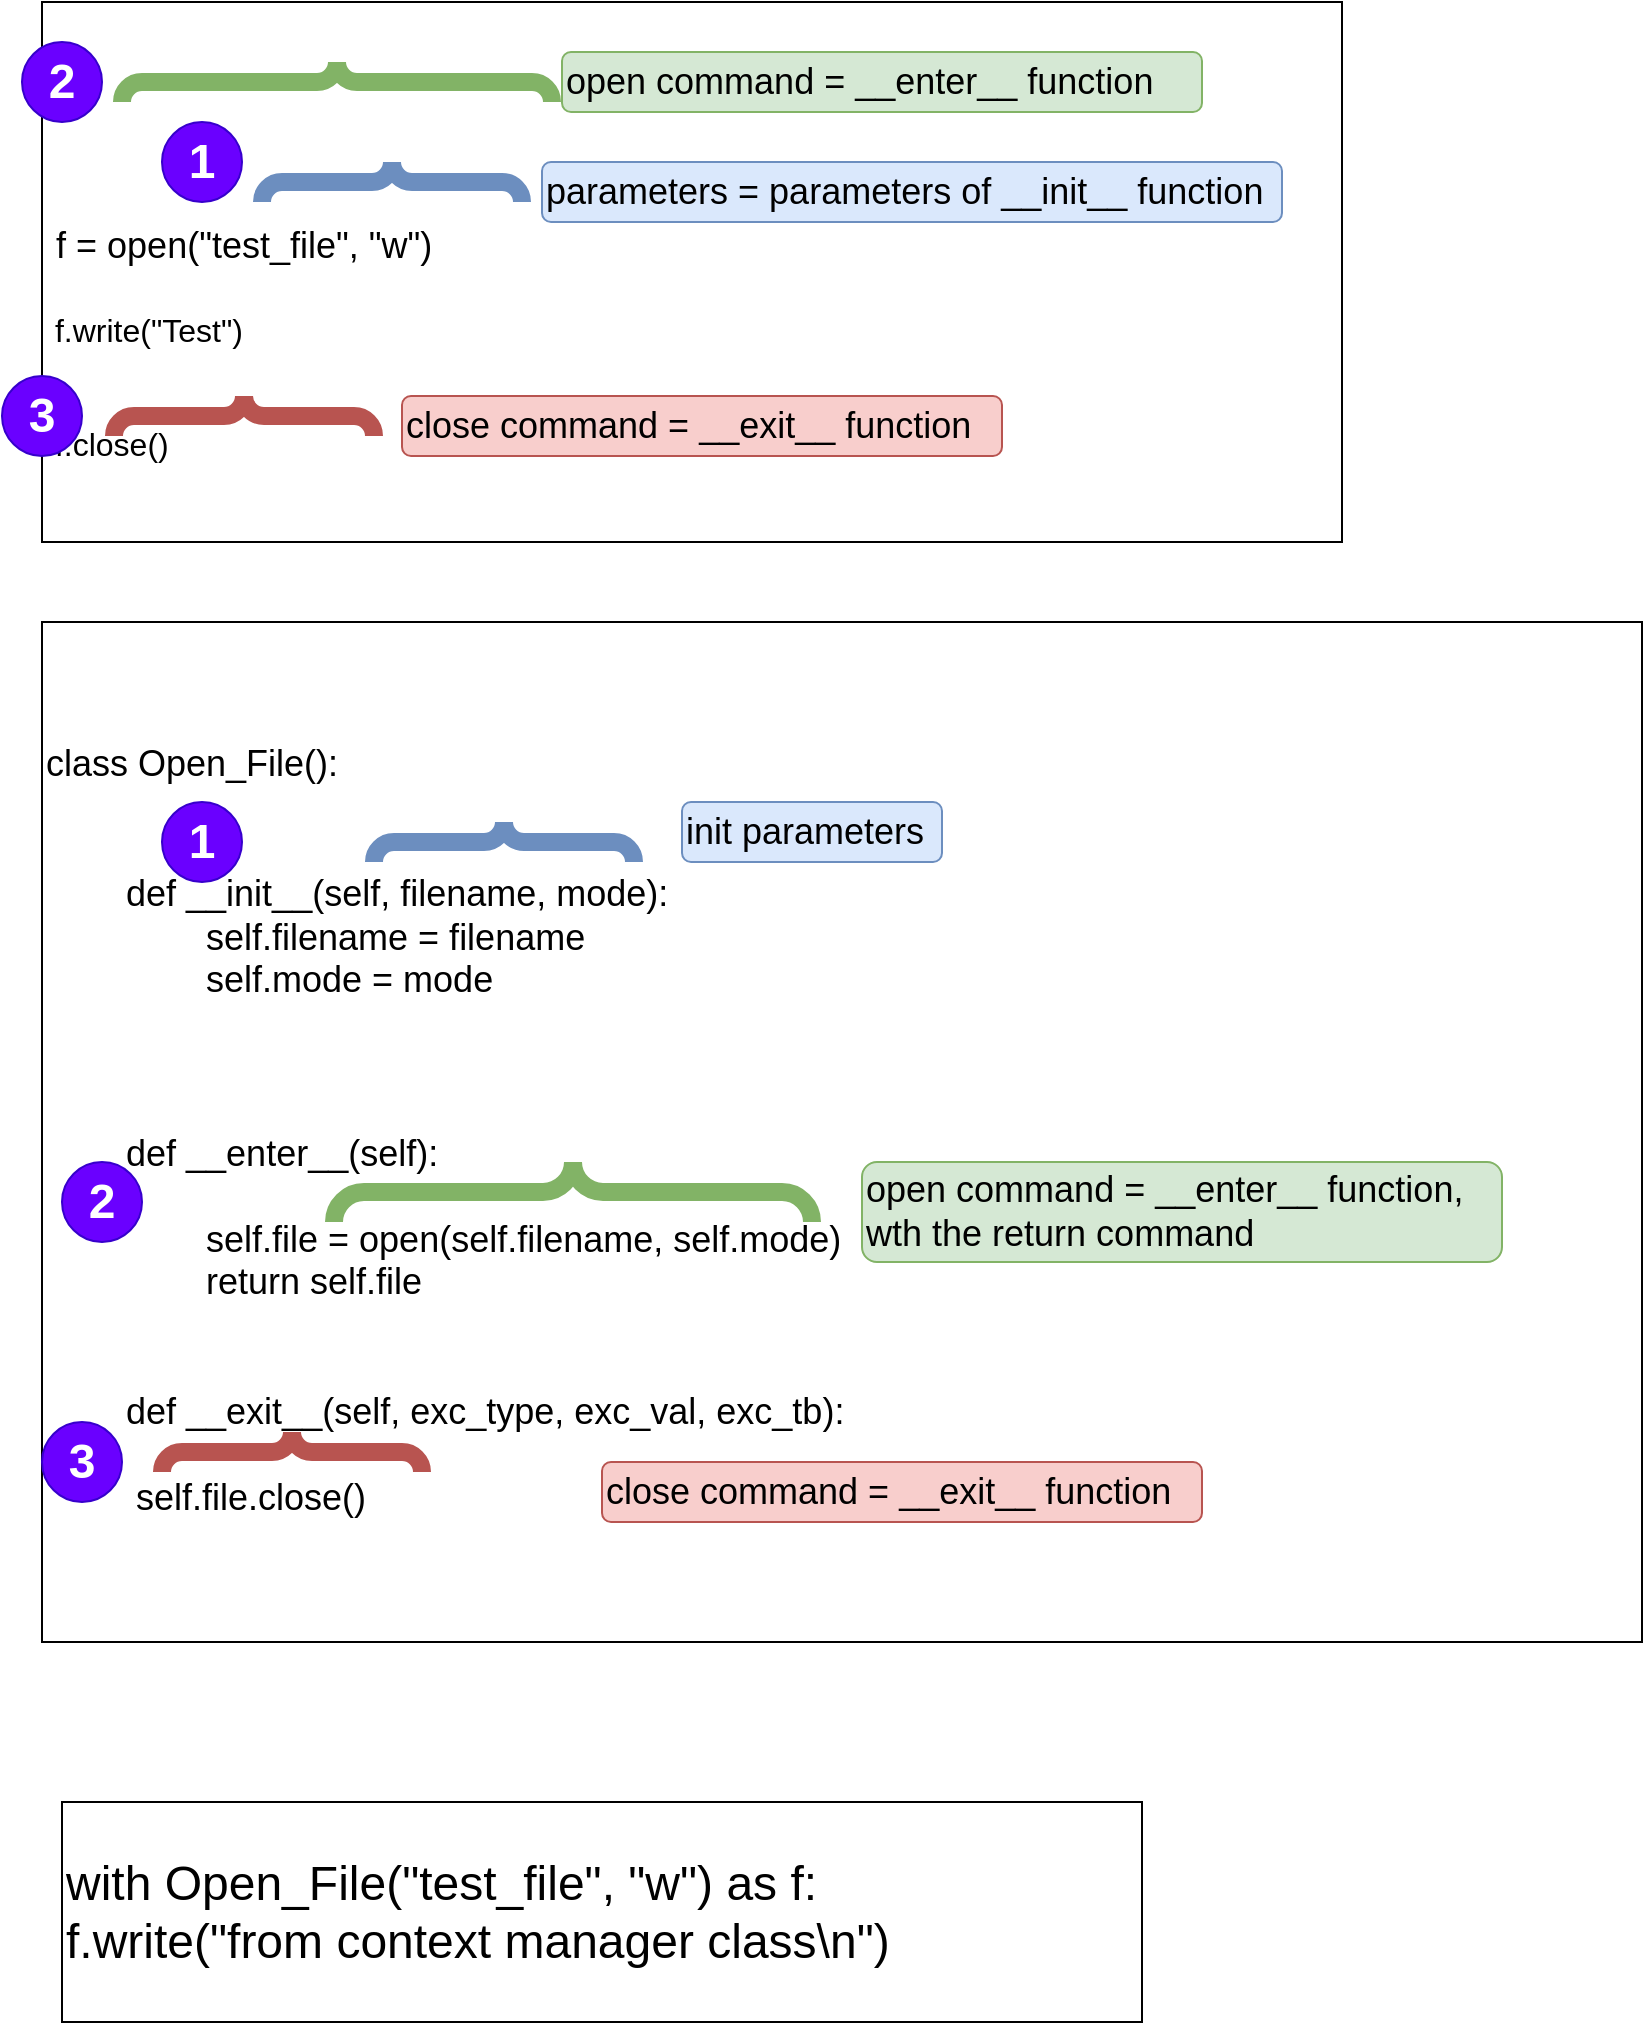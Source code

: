 <mxfile version="20.0.0" type="github">
  <diagram id="VbbVIq-V348GXafPitRY" name="Page-1">
    <mxGraphModel dx="1298" dy="764" grid="1" gridSize="10" guides="1" tooltips="1" connect="1" arrows="1" fold="1" page="1" pageScale="1" pageWidth="850" pageHeight="1100" math="0" shadow="0">
      <root>
        <mxCell id="0" />
        <mxCell id="1" parent="0" />
        <mxCell id="IrT5WvcMFTRGsWPWCH_t-1" value="&lt;div&gt;&lt;br&gt;&lt;/div&gt;&lt;div&gt;&lt;br&gt;&lt;/div&gt;&lt;div&gt;&lt;br&gt;&lt;/div&gt;&lt;div&gt;&lt;br&gt;&lt;/div&gt;&lt;div&gt;&lt;br&gt;&lt;/div&gt;&lt;div&gt;&lt;font style=&quot;font-size: 18px;&quot;&gt;&lt;span style=&quot;white-space: pre;&quot;&gt;	&lt;/span&gt;f = open(&quot;test_file&quot;, &quot;w&quot;)&amp;nbsp;&lt;/font&gt;&lt;/div&gt;&lt;div&gt;&lt;/div&gt;&lt;div&gt;&lt;font style=&quot;font-size: 18px;&quot;&gt;&lt;br&gt;&lt;/font&gt;&lt;/div&gt;&lt;div&gt;&lt;font size=&quot;3&quot;&gt;&lt;span style=&quot;white-space: pre;&quot;&gt;	&lt;/span&gt;f.write(&quot;Test&quot;)&lt;/font&gt;&lt;/div&gt;&lt;div&gt;&lt;font size=&quot;3&quot;&gt;&lt;br&gt;&lt;/font&gt;&lt;/div&gt;&lt;div&gt;&lt;font size=&quot;3&quot;&gt;&lt;br&gt;&lt;/font&gt;&lt;/div&gt;&lt;div&gt;&lt;font size=&quot;3&quot;&gt;&lt;span style=&quot;white-space: pre;&quot;&gt;	&lt;/span&gt;f.close()&lt;/font&gt;&lt;/div&gt;" style="rounded=0;whiteSpace=wrap;html=1;align=left;glass=0;" parent="1" vertex="1">
          <mxGeometry x="160" y="30" width="650" height="270" as="geometry" />
        </mxCell>
        <mxCell id="LbujWjfgCjVRlwxl8_q9-3" value="" style="verticalLabelPosition=bottom;shadow=0;dashed=0;align=center;html=1;verticalAlign=top;strokeWidth=9;shape=mxgraph.mockup.markup.curlyBrace;strokeColor=#6c8ebf;fontSize=18;fillColor=#dae8fc;" vertex="1" parent="1">
          <mxGeometry x="270" y="110" width="130" height="20" as="geometry" />
        </mxCell>
        <mxCell id="LbujWjfgCjVRlwxl8_q9-5" value="parameters = parameters of __init__ function" style="rounded=1;whiteSpace=wrap;html=1;fontSize=18;strokeWidth=1;align=left;fillColor=#dae8fc;strokeColor=#6c8ebf;" vertex="1" parent="1">
          <mxGeometry x="410" y="110" width="370" height="30" as="geometry" />
        </mxCell>
        <mxCell id="LbujWjfgCjVRlwxl8_q9-8" value="" style="verticalLabelPosition=bottom;shadow=0;dashed=0;align=center;html=1;verticalAlign=top;strokeWidth=9;shape=mxgraph.mockup.markup.curlyBrace;strokeColor=#82b366;fontSize=18;fillColor=#d5e8d4;" vertex="1" parent="1">
          <mxGeometry x="200" y="60" width="215" height="20" as="geometry" />
        </mxCell>
        <mxCell id="LbujWjfgCjVRlwxl8_q9-9" value="open command = __enter__ function" style="rounded=1;whiteSpace=wrap;html=1;fontSize=18;strokeWidth=1;align=left;fillColor=#d5e8d4;strokeColor=#82b366;" vertex="1" parent="1">
          <mxGeometry x="420" y="55" width="320" height="30" as="geometry" />
        </mxCell>
        <mxCell id="LbujWjfgCjVRlwxl8_q9-10" value="" style="verticalLabelPosition=bottom;shadow=0;dashed=0;align=center;html=1;verticalAlign=top;strokeWidth=9;shape=mxgraph.mockup.markup.curlyBrace;strokeColor=#b85450;fontSize=18;fillColor=#f8cecc;" vertex="1" parent="1">
          <mxGeometry x="196" y="227" width="130" height="20" as="geometry" />
        </mxCell>
        <mxCell id="LbujWjfgCjVRlwxl8_q9-11" value="close command = __exit__ function" style="rounded=1;whiteSpace=wrap;html=1;fontSize=18;strokeWidth=1;align=left;fillColor=#f8cecc;strokeColor=#b85450;" vertex="1" parent="1">
          <mxGeometry x="340" y="227" width="300" height="30" as="geometry" />
        </mxCell>
        <mxCell id="LbujWjfgCjVRlwxl8_q9-15" value="&lt;b&gt;&lt;font style=&quot;font-size: 24px;&quot;&gt;1&lt;/font&gt;&lt;/b&gt;" style="ellipse;whiteSpace=wrap;html=1;aspect=fixed;fontSize=18;strokeWidth=1;fillColor=#6a00ff;fontColor=#ffffff;strokeColor=#3700CC;" vertex="1" parent="1">
          <mxGeometry x="220" y="90" width="40" height="40" as="geometry" />
        </mxCell>
        <mxCell id="LbujWjfgCjVRlwxl8_q9-16" value="&lt;b&gt;&lt;font style=&quot;font-size: 24px;&quot;&gt;2&lt;/font&gt;&lt;/b&gt;" style="ellipse;whiteSpace=wrap;html=1;aspect=fixed;fontSize=18;strokeWidth=1;fillColor=#6a00ff;fontColor=#ffffff;strokeColor=#3700CC;" vertex="1" parent="1">
          <mxGeometry x="150" y="50" width="40" height="40" as="geometry" />
        </mxCell>
        <mxCell id="LbujWjfgCjVRlwxl8_q9-17" value="&lt;b&gt;&lt;font style=&quot;font-size: 24px;&quot;&gt;3&lt;/font&gt;&lt;/b&gt;" style="ellipse;whiteSpace=wrap;html=1;aspect=fixed;fontSize=18;strokeWidth=1;fillColor=#6a00ff;fontColor=#ffffff;strokeColor=#3700CC;" vertex="1" parent="1">
          <mxGeometry x="140" y="217" width="40" height="40" as="geometry" />
        </mxCell>
        <mxCell id="LbujWjfgCjVRlwxl8_q9-25" value="" style="group" vertex="1" connectable="0" parent="1">
          <mxGeometry x="160" y="340" width="800" height="510" as="geometry" />
        </mxCell>
        <mxCell id="LbujWjfgCjVRlwxl8_q9-24" value="&lt;div style=&quot;font-size: 18px;&quot;&gt;&lt;span style=&quot;background-color: initial;&quot;&gt;class Open_File():&lt;/span&gt;&lt;br&gt;&lt;/div&gt;&lt;div style=&quot;font-size: 18px;&quot;&gt;&lt;br&gt;&lt;/div&gt;&lt;div style=&quot;font-size: 18px;&quot;&gt;&lt;span style=&quot;&quot;&gt;	&lt;/span&gt;&lt;/div&gt;&lt;div style=&quot;font-size: 18px;&quot;&gt;&lt;br&gt;&lt;/div&gt;&lt;blockquote style=&quot;font-size: 18px; margin: 0px 0px 0px 40px; border: none; padding: 0px;&quot;&gt;&lt;div&gt;def __init__(self, filename, mode):&lt;/div&gt;&lt;/blockquote&gt;&lt;blockquote style=&quot;margin: 0 0 0 40px; border: none; padding: 0px;&quot;&gt;&lt;blockquote style=&quot;font-size: 18px; margin: 0px 0px 0px 40px; border: none; padding: 0px;&quot;&gt;&lt;div&gt;self.filename = filename&lt;/div&gt;&lt;/blockquote&gt;&lt;blockquote style=&quot;font-size: 18px; margin: 0px 0px 0px 40px; border: none; padding: 0px;&quot;&gt;&lt;div&gt;self.mode = mode&lt;/div&gt;&lt;/blockquote&gt;&lt;/blockquote&gt;&lt;div style=&quot;font-size: 18px;&quot;&gt;&lt;br&gt;&lt;/div&gt;&lt;div style=&quot;font-size: 18px;&quot;&gt;&lt;br&gt;&lt;/div&gt;&lt;div style=&quot;font-size: 18px;&quot;&gt;&lt;br&gt;&lt;/div&gt;&lt;blockquote style=&quot;font-size: 18px; margin: 0px 0px 0px 40px; border: none; padding: 0px;&quot;&gt;&lt;div&gt;def __enter__(self):&lt;/div&gt;&lt;div&gt;&lt;br&gt;&lt;/div&gt;&lt;/blockquote&gt;&lt;blockquote style=&quot;margin: 0 0 0 40px; border: none; padding: 0px;&quot;&gt;&lt;blockquote style=&quot;font-size: 18px; margin: 0px 0px 0px 40px; border: none; padding: 0px;&quot;&gt;&lt;div&gt;self.file = open(self.filename, self.mode)&lt;/div&gt;&lt;/blockquote&gt;&lt;blockquote style=&quot;font-size: 18px; margin: 0px 0px 0px 40px; border: none; padding: 0px;&quot;&gt;&lt;div&gt;return self.file&lt;/div&gt;&lt;/blockquote&gt;&lt;/blockquote&gt;&lt;div style=&quot;font-size: 18px;&quot;&gt;&lt;br&gt;&lt;/div&gt;&lt;div style=&quot;font-size: 18px;&quot;&gt;&lt;br&gt;&lt;/div&gt;&lt;blockquote style=&quot;font-size: 18px; margin: 0px 0px 0px 40px; border: none; padding: 0px;&quot;&gt;&lt;div&gt;def __exit__(self, exc_type, exc_val, exc_tb):&lt;/div&gt;&lt;div&gt;&lt;br&gt;&lt;/div&gt;&lt;div&gt;&lt;span style=&quot;&quot;&gt;	&lt;/span&gt;&lt;span style=&quot;white-space: pre;&quot;&gt;	&lt;/span&gt;self.file.close()&lt;/div&gt;&lt;/blockquote&gt;" style="rounded=0;whiteSpace=wrap;html=1;glass=0;fontSize=24;strokeWidth=1;align=left;" vertex="1" parent="LbujWjfgCjVRlwxl8_q9-25">
          <mxGeometry width="800" height="510" as="geometry" />
        </mxCell>
        <mxCell id="LbujWjfgCjVRlwxl8_q9-6" value="" style="verticalLabelPosition=bottom;shadow=0;dashed=0;align=center;html=1;verticalAlign=top;strokeWidth=9;shape=mxgraph.mockup.markup.curlyBrace;strokeColor=#6c8ebf;fontSize=18;fillColor=#dae8fc;" vertex="1" parent="LbujWjfgCjVRlwxl8_q9-25">
          <mxGeometry x="166" y="100" width="130" height="20" as="geometry" />
        </mxCell>
        <mxCell id="LbujWjfgCjVRlwxl8_q9-7" value="init parameters" style="rounded=1;whiteSpace=wrap;html=1;fontSize=18;strokeWidth=1;align=left;fillColor=#dae8fc;strokeColor=#6c8ebf;" vertex="1" parent="LbujWjfgCjVRlwxl8_q9-25">
          <mxGeometry x="320" y="90" width="130" height="30" as="geometry" />
        </mxCell>
        <mxCell id="LbujWjfgCjVRlwxl8_q9-12" value="" style="verticalLabelPosition=bottom;shadow=0;dashed=0;align=center;html=1;verticalAlign=top;strokeWidth=9;shape=mxgraph.mockup.markup.curlyBrace;strokeColor=#b85450;fontSize=18;fillColor=#f8cecc;" vertex="1" parent="LbujWjfgCjVRlwxl8_q9-25">
          <mxGeometry x="60" y="405" width="130" height="20" as="geometry" />
        </mxCell>
        <mxCell id="LbujWjfgCjVRlwxl8_q9-18" value="&lt;b&gt;&lt;font style=&quot;font-size: 24px;&quot;&gt;1&lt;/font&gt;&lt;/b&gt;" style="ellipse;whiteSpace=wrap;html=1;aspect=fixed;fontSize=18;strokeWidth=1;fillColor=#6a00ff;fontColor=#ffffff;strokeColor=#3700CC;" vertex="1" parent="LbujWjfgCjVRlwxl8_q9-25">
          <mxGeometry x="60" y="90" width="40" height="40" as="geometry" />
        </mxCell>
        <mxCell id="LbujWjfgCjVRlwxl8_q9-19" value="&lt;b&gt;&lt;font style=&quot;font-size: 24px;&quot;&gt;2&lt;/font&gt;&lt;/b&gt;" style="ellipse;whiteSpace=wrap;html=1;aspect=fixed;fontSize=18;strokeWidth=1;fillColor=#6a00ff;fontColor=#ffffff;strokeColor=#3700CC;" vertex="1" parent="LbujWjfgCjVRlwxl8_q9-25">
          <mxGeometry x="10" y="270" width="40" height="40" as="geometry" />
        </mxCell>
        <mxCell id="LbujWjfgCjVRlwxl8_q9-20" value="" style="verticalLabelPosition=bottom;shadow=0;dashed=0;align=center;html=1;verticalAlign=top;strokeWidth=9;shape=mxgraph.mockup.markup.curlyBrace;strokeColor=#82b366;fontSize=18;fillColor=#d5e8d4;" vertex="1" parent="LbujWjfgCjVRlwxl8_q9-25">
          <mxGeometry x="146" y="270" width="239" height="30" as="geometry" />
        </mxCell>
        <mxCell id="LbujWjfgCjVRlwxl8_q9-21" value="open command = __enter__ function, wth the return command" style="rounded=1;whiteSpace=wrap;html=1;fontSize=18;strokeWidth=1;align=left;fillColor=#d5e8d4;strokeColor=#82b366;" vertex="1" parent="LbujWjfgCjVRlwxl8_q9-25">
          <mxGeometry x="410" y="270" width="320" height="50" as="geometry" />
        </mxCell>
        <mxCell id="LbujWjfgCjVRlwxl8_q9-22" value="close command = __exit__ function" style="rounded=1;whiteSpace=wrap;html=1;fontSize=18;strokeWidth=1;align=left;fillColor=#f8cecc;strokeColor=#b85450;" vertex="1" parent="LbujWjfgCjVRlwxl8_q9-25">
          <mxGeometry x="280" y="420" width="300" height="30" as="geometry" />
        </mxCell>
        <mxCell id="LbujWjfgCjVRlwxl8_q9-23" value="&lt;b&gt;&lt;font style=&quot;font-size: 24px;&quot;&gt;3&lt;/font&gt;&lt;/b&gt;" style="ellipse;whiteSpace=wrap;html=1;aspect=fixed;fontSize=18;strokeWidth=1;fillColor=#6a00ff;fontColor=#ffffff;strokeColor=#3700CC;" vertex="1" parent="LbujWjfgCjVRlwxl8_q9-25">
          <mxGeometry y="400" width="40" height="40" as="geometry" />
        </mxCell>
        <mxCell id="LbujWjfgCjVRlwxl8_q9-26" value="&lt;div&gt;with Open_File(&quot;test_file&quot;, &quot;w&quot;) as f:&lt;/div&gt;&lt;div&gt;&lt;span style=&quot;&quot;&gt;	&lt;/span&gt;f.write(&quot;from context manager class\n&quot;)&lt;/div&gt;" style="rounded=0;whiteSpace=wrap;html=1;glass=0;fontSize=24;strokeWidth=1;align=left;" vertex="1" parent="1">
          <mxGeometry x="170" y="930" width="540" height="110" as="geometry" />
        </mxCell>
      </root>
    </mxGraphModel>
  </diagram>
</mxfile>
